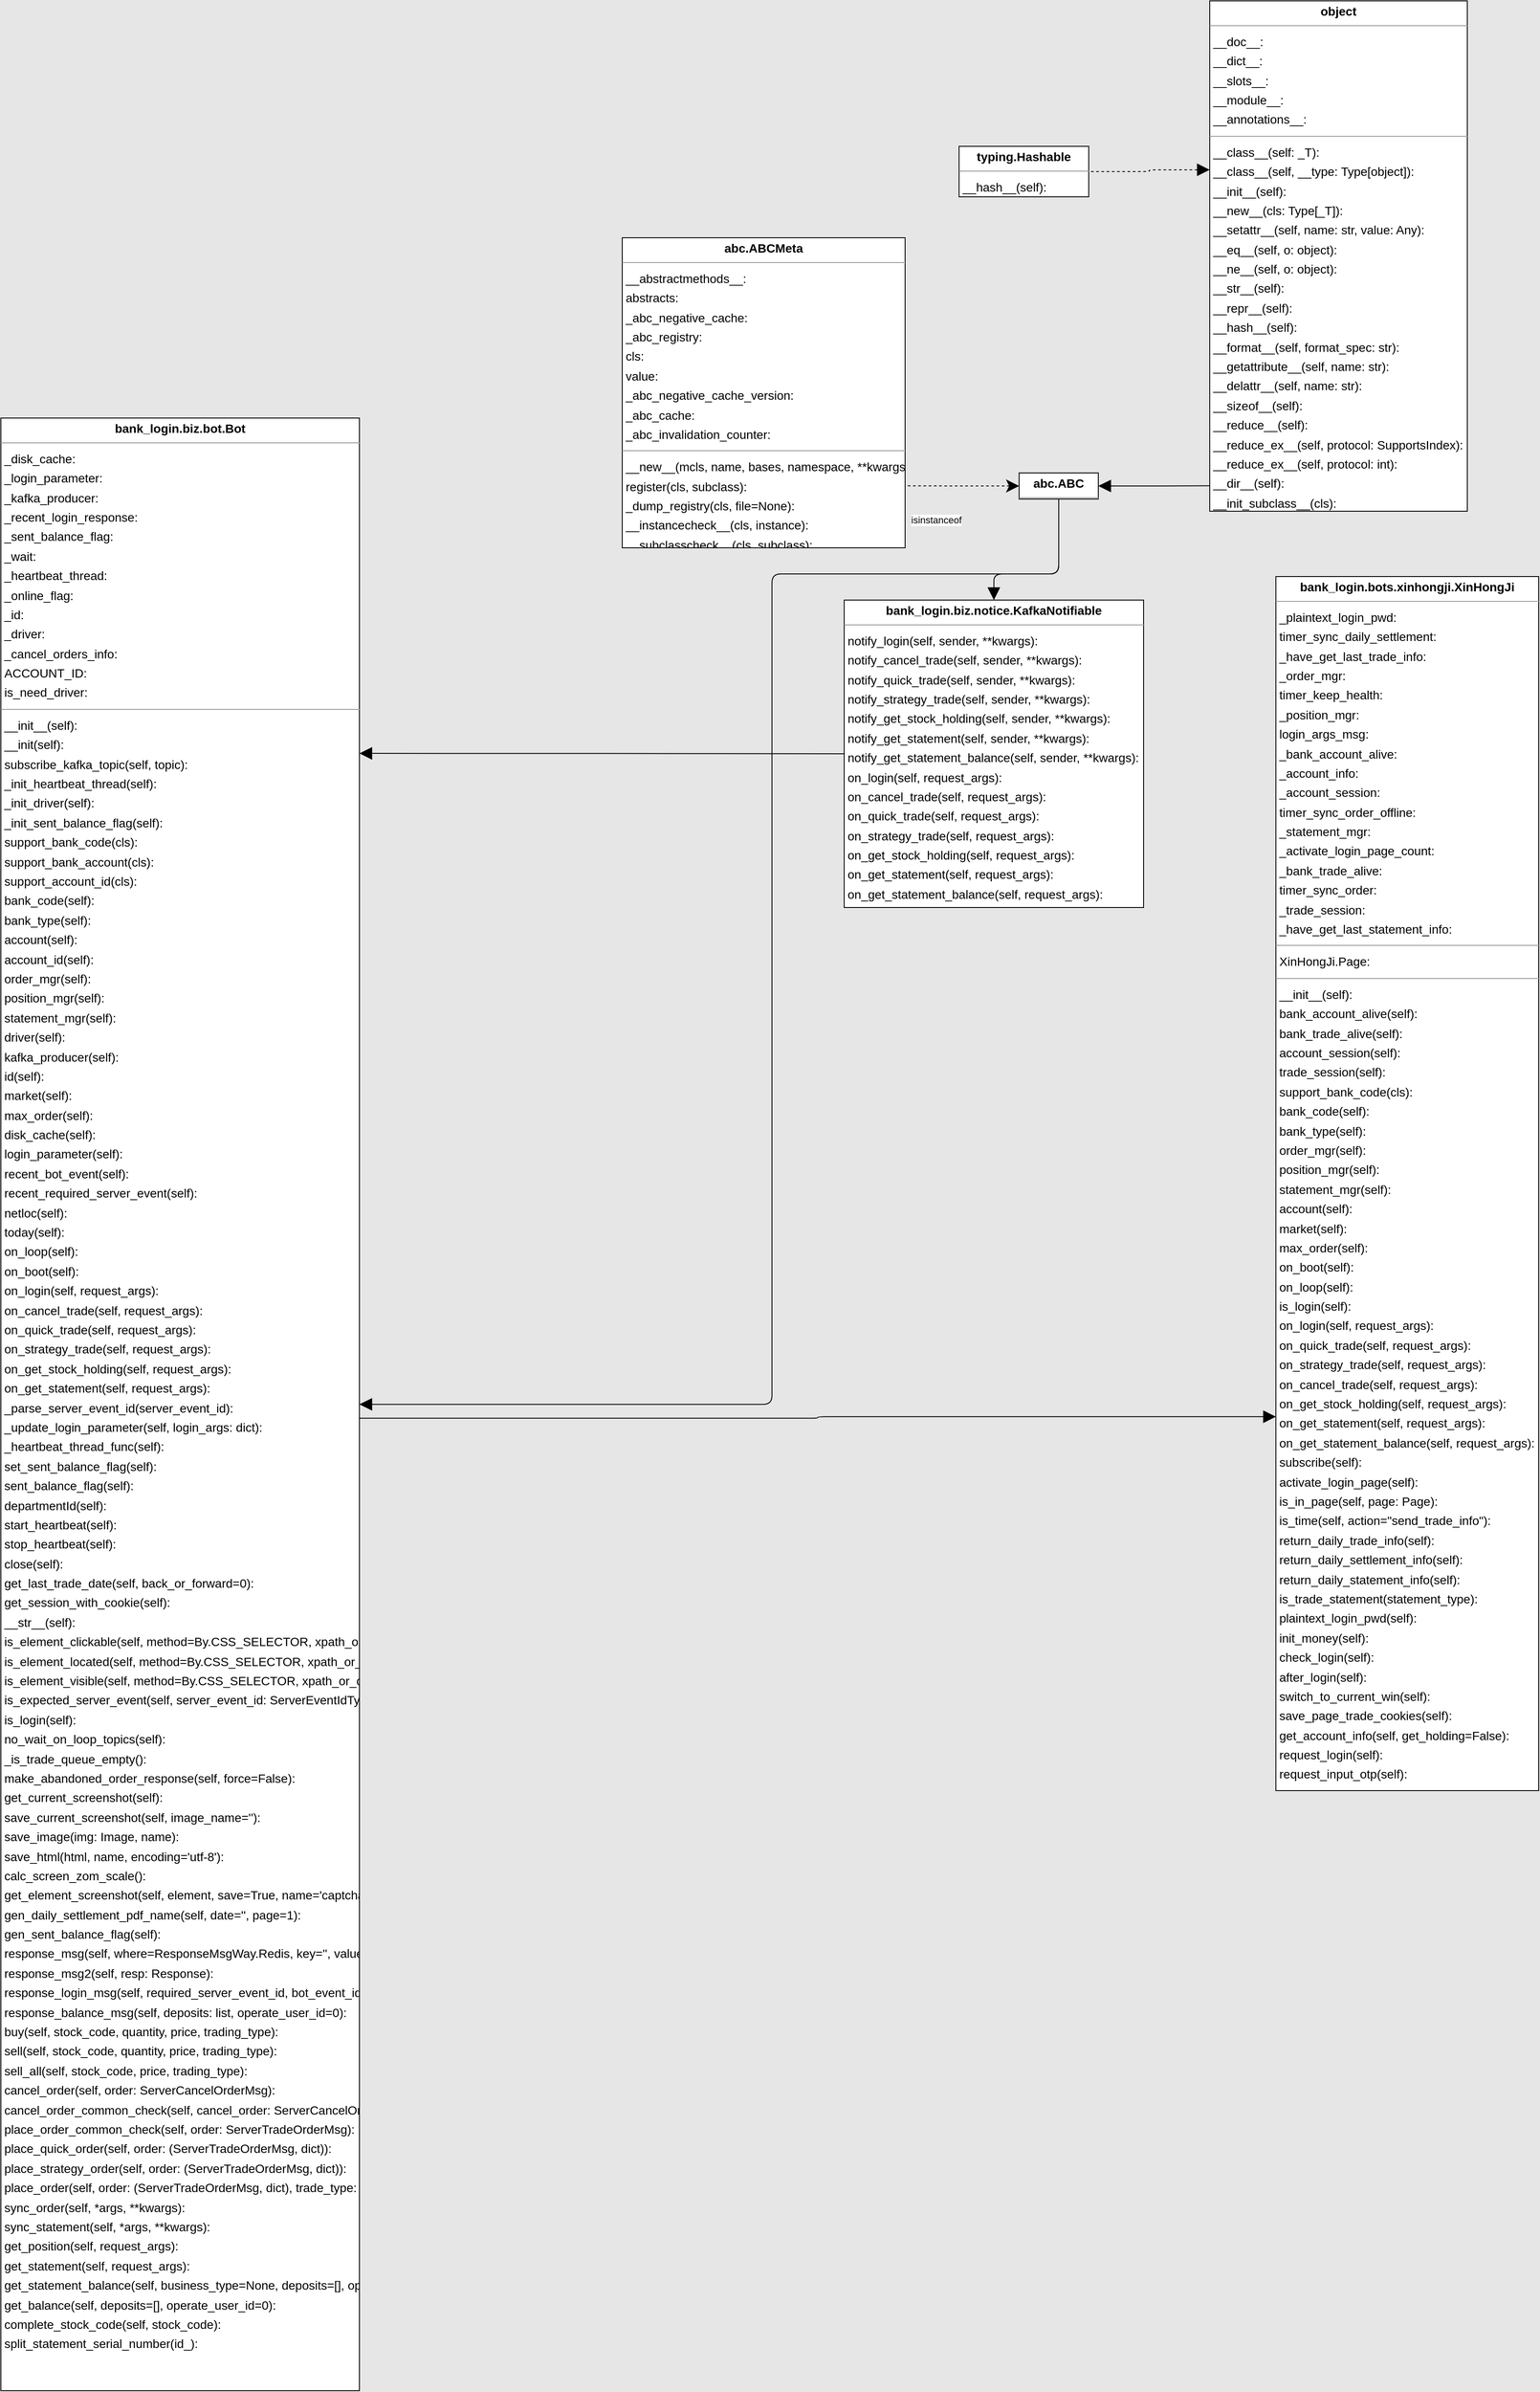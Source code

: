 <mxfile version="20.4.0" type="github">
  <diagram id="HNIBh7hFgDvnO9I5xE05" name="第 1 页">
    <mxGraphModel dx="2845" dy="1793" grid="1" gridSize="10" guides="1" tooltips="1" connect="1" arrows="1" fold="1" page="0" pageScale="1" pageWidth="827" pageHeight="1169" background="#E6E6E6" math="0" shadow="0">
      <root>
        <mxCell id="0" />
        <mxCell id="1" parent="0" />
        <mxCell id="node5" value="&lt;p style=&quot;margin:0px;margin-top:4px;text-align:center;&quot;&gt;&lt;b&gt;abc.ABC&lt;/b&gt;&lt;/p&gt;&lt;hr size=&quot;1&quot;/&gt;" style="verticalAlign=top;align=left;overflow=fill;fontSize=14;fontFamily=Helvetica;html=1;rounded=0;shadow=0;comic=0;labelBackgroundColor=none;strokeWidth=1;" parent="1" vertex="1">
          <mxGeometry x="1025" y="529" width="91" height="30" as="geometry" />
        </mxCell>
        <mxCell id="node6" value="&lt;p style=&quot;margin:0px;margin-top:4px;text-align:center;&quot;&gt;&lt;b&gt;abc.ABCMeta&lt;/b&gt;&lt;/p&gt;&lt;hr size=&quot;1&quot;/&gt;&lt;p style=&quot;margin:0 0 0 4px;line-height:1.6;&quot;&gt; __abstractmethods__: &lt;br/&gt; abstracts: &lt;br/&gt; _abc_negative_cache: &lt;br/&gt; _abc_registry: &lt;br/&gt; cls: &lt;br/&gt; value: &lt;br/&gt; _abc_negative_cache_version: &lt;br/&gt; _abc_cache: &lt;br/&gt; _abc_invalidation_counter: &lt;/p&gt;&lt;hr size=&quot;1&quot;/&gt;&lt;p style=&quot;margin:0 0 0 4px;line-height:1.6;&quot;&gt; __new__(mcls, name, bases, namespace, **kwargs): &lt;br/&gt; register(cls, subclass): &lt;br/&gt; _dump_registry(cls, file=None): &lt;br/&gt; __instancecheck__(cls, instance): &lt;br/&gt; __subclasscheck__(cls, subclass): &lt;/p&gt;" style="verticalAlign=top;align=left;overflow=fill;fontSize=14;fontFamily=Helvetica;html=1;rounded=0;shadow=0;comic=0;labelBackgroundColor=none;strokeWidth=1;" parent="1" vertex="1">
          <mxGeometry x="569" y="259" width="325" height="356" as="geometry" />
        </mxCell>
        <mxCell id="node1" value="&lt;p style=&quot;margin:0px;margin-top:4px;text-align:center;&quot;&gt;&lt;b&gt;bank_login.biz.bot.Bot&lt;/b&gt;&lt;/p&gt;&lt;hr size=&quot;1&quot;/&gt;&lt;p style=&quot;margin:0 0 0 4px;line-height:1.6;&quot;&gt; _disk_cache: &lt;br/&gt; _login_parameter: &lt;br/&gt; _kafka_producer: &lt;br/&gt; _recent_login_response: &lt;br/&gt; _sent_balance_flag: &lt;br/&gt; _wait: &lt;br/&gt; _heartbeat_thread: &lt;br/&gt; _online_flag: &lt;br/&gt; _id: &lt;br/&gt; _driver: &lt;br/&gt; _cancel_orders_info: &lt;br/&gt; ACCOUNT_ID: &lt;br/&gt; is_need_driver: &lt;/p&gt;&lt;hr size=&quot;1&quot;/&gt;&lt;p style=&quot;margin:0 0 0 4px;line-height:1.6;&quot;&gt; __init__(self): &lt;br/&gt; __init(self): &lt;br/&gt; subscribe_kafka_topic(self, topic): &lt;br/&gt; _init_heartbeat_thread(self): &lt;br/&gt; _init_driver(self): &lt;br/&gt; _init_sent_balance_flag(self): &lt;br/&gt; support_bank_code(cls): &lt;br/&gt; support_bank_account(cls): &lt;br/&gt; support_account_id(cls): &lt;br/&gt; bank_code(self): &lt;br/&gt; bank_type(self): &lt;br/&gt; account(self): &lt;br/&gt; account_id(self): &lt;br/&gt; order_mgr(self): &lt;br/&gt; position_mgr(self): &lt;br/&gt; statement_mgr(self): &lt;br/&gt; driver(self): &lt;br/&gt; kafka_producer(self): &lt;br/&gt; id(self): &lt;br/&gt; market(self): &lt;br/&gt; max_order(self): &lt;br/&gt; disk_cache(self): &lt;br/&gt; login_parameter(self): &lt;br/&gt; recent_bot_event(self): &lt;br/&gt; recent_required_server_event(self): &lt;br/&gt; netloc(self): &lt;br/&gt; today(self): &lt;br/&gt; on_loop(self): &lt;br/&gt; on_boot(self): &lt;br/&gt; on_login(self, request_args): &lt;br/&gt; on_cancel_trade(self, request_args): &lt;br/&gt; on_quick_trade(self, request_args): &lt;br/&gt; on_strategy_trade(self, request_args): &lt;br/&gt; on_get_stock_holding(self, request_args): &lt;br/&gt; on_get_statement(self, request_args): &lt;br/&gt; _parse_server_event_id(server_event_id): &lt;br/&gt; _update_login_parameter(self, login_args: dict): &lt;br/&gt; _heartbeat_thread_func(self): &lt;br/&gt; set_sent_balance_flag(self): &lt;br/&gt; sent_balance_flag(self): &lt;br/&gt; departmentId(self): &lt;br/&gt; start_heartbeat(self): &lt;br/&gt; stop_heartbeat(self): &lt;br/&gt; close(self): &lt;br/&gt; get_last_trade_date(self, back_or_forward=0): &lt;br/&gt; get_session_with_cookie(self): &lt;br/&gt; __str__(self): &lt;br/&gt; is_element_clickable(self, method=By.CSS_SELECTOR, xpath_or_css_str=&amp;#39;&amp;#39;,                              wait_time=_EXPLICIT_WAIT_TIME): &lt;br/&gt; is_element_located(self, method=By.CSS_SELECTOR, xpath_or_css_str=&amp;#39;&amp;#39;,                            wait_time=_EXPLICIT_WAIT_TIME): &lt;br/&gt; is_element_visible(self, method=By.CSS_SELECTOR, xpath_or_css_str=&amp;#39;&amp;#39;,                            wait_time=_EXPLICIT_WAIT_TIME): &lt;br/&gt; is_expected_server_event(self, server_event_id: ServerEventIdType): &lt;br/&gt; is_login(self): &lt;br/&gt; no_wait_on_loop_topics(self): &lt;br/&gt; _is_trade_queue_empty(): &lt;br/&gt; make_abandoned_order_response(self, force=False): &lt;br/&gt; get_current_screenshot(self): &lt;br/&gt; save_current_screenshot(self, image_name=&amp;#39;&amp;#39;): &lt;br/&gt; save_image(img: Image, name): &lt;br/&gt; save_html(html, name, encoding=&amp;#39;utf-8&amp;#39;): &lt;br/&gt; calc_screen_zom_scale(): &lt;br/&gt; get_element_screenshot(self, element, save=True, name=&amp;#39;captcha&amp;#39;): &lt;br/&gt; gen_daily_settlement_pdf_name(self, date=&amp;#39;&amp;#39;, page=1): &lt;br/&gt; gen_sent_balance_flag(self): &lt;br/&gt; response_msg(self, where=ResponseMsgWay.Redis, key=&amp;#39;&amp;#39;, value=&amp;#39;&amp;#39;,                      expire=3, replace_double_quotes_to_single=True): &lt;br/&gt; response_msg2(self, resp: Response): &lt;br/&gt; response_login_msg(self, required_server_event_id, bot_event_id=BotEventIdType.Other,                            verification_code=&amp;#39;&amp;#39;, phone_suffix=&amp;#39;&amp;#39;, verify_types=[],                            errorMsg=&amp;#39;&amp;#39;, data=dict()): &lt;br/&gt; response_balance_msg(self, deposits: list, operate_user_id=0): &lt;br/&gt; buy(self, stock_code, quantity, price, trading_type): &lt;br/&gt; sell(self, stock_code, quantity, price, trading_type): &lt;br/&gt; sell_all(self, stock_code, price, trading_type): &lt;br/&gt; cancel_order(self, order: ServerCancelOrderMsg): &lt;br/&gt; cancel_order_common_check(self, cancel_order: ServerCancelOrderMsg): &lt;br/&gt; place_order_common_check(self, order: ServerTradeOrderMsg): &lt;br/&gt; place_quick_order(self, order: (ServerTradeOrderMsg, dict)): &lt;br/&gt; place_strategy_order(self, order: (ServerTradeOrderMsg, dict)): &lt;br/&gt; place_order(self, order: (ServerTradeOrderMsg, dict), trade_type: KafkaMsgType): &lt;br/&gt; sync_order(self, *args, **kwargs): &lt;br/&gt; sync_statement(self, *args, **kwargs): &lt;br/&gt; get_position(self, request_args): &lt;br/&gt; get_statement(self, request_args): &lt;br/&gt; get_statement_balance(self, business_type=None, deposits=[], operate_user_id=0): &lt;br/&gt; get_balance(self, deposits=[], operate_user_id=0): &lt;br/&gt; complete_stock_code(self, stock_code): &lt;br/&gt; split_statement_serial_number(id_): &lt;/p&gt;" style="verticalAlign=top;align=left;overflow=fill;fontSize=14;fontFamily=Helvetica;html=1;rounded=0;shadow=0;comic=0;labelBackgroundColor=none;strokeWidth=1;" parent="1" vertex="1">
          <mxGeometry x="-145" y="466" width="412" height="2265" as="geometry" />
        </mxCell>
        <mxCell id="node4" value="&lt;p style=&quot;margin:0px;margin-top:4px;text-align:center;&quot;&gt;&lt;b&gt;bank_login.biz.notice.KafkaNotifiable&lt;/b&gt;&lt;/p&gt;&lt;hr size=&quot;1&quot;/&gt;&lt;p style=&quot;margin:0 0 0 4px;line-height:1.6;&quot;&gt; notify_login(self, sender, **kwargs): &lt;br/&gt; notify_cancel_trade(self, sender, **kwargs): &lt;br/&gt; notify_quick_trade(self, sender, **kwargs): &lt;br/&gt; notify_strategy_trade(self, sender, **kwargs): &lt;br/&gt; notify_get_stock_holding(self, sender, **kwargs): &lt;br/&gt; notify_get_statement(self, sender, **kwargs): &lt;br/&gt; notify_get_statement_balance(self, sender, **kwargs): &lt;br/&gt; on_login(self, request_args): &lt;br/&gt; on_cancel_trade(self, request_args): &lt;br/&gt; on_quick_trade(self, request_args): &lt;br/&gt; on_strategy_trade(self, request_args): &lt;br/&gt; on_get_stock_holding(self, request_args): &lt;br/&gt; on_get_statement(self, request_args): &lt;br/&gt; on_get_statement_balance(self, request_args): &lt;/p&gt;" style="verticalAlign=top;align=left;overflow=fill;fontSize=14;fontFamily=Helvetica;html=1;rounded=0;shadow=0;comic=0;labelBackgroundColor=none;strokeWidth=1;" parent="1" vertex="1">
          <mxGeometry x="824" y="675" width="344" height="353" as="geometry" />
        </mxCell>
        <mxCell id="node0" value="&lt;p style=&quot;margin:0px;margin-top:4px;text-align:center;&quot;&gt;&lt;b&gt;bank_login.bots.xinhongji.XinHongJi&lt;/b&gt;&lt;/p&gt;&lt;hr size=&quot;1&quot;/&gt;&lt;p style=&quot;margin:0 0 0 4px;line-height:1.6;&quot;&gt; _plaintext_login_pwd: &lt;br/&gt; timer_sync_daily_settlement: &lt;br/&gt; _have_get_last_trade_info: &lt;br/&gt; _order_mgr: &lt;br/&gt; timer_keep_health: &lt;br/&gt; _position_mgr: &lt;br/&gt; login_args_msg: &lt;br/&gt; _bank_account_alive: &lt;br/&gt; _account_info: &lt;br/&gt; _account_session: &lt;br/&gt; timer_sync_order_offline: &lt;br/&gt; _statement_mgr: &lt;br/&gt; _activate_login_page_count: &lt;br/&gt; _bank_trade_alive: &lt;br/&gt; timer_sync_order: &lt;br/&gt; _trade_session: &lt;br/&gt; _have_get_last_statement_info: &lt;/p&gt;&lt;hr size=&quot;1&quot;/&gt;&lt;p style=&quot;margin:0 0 0 4px;line-height:1.6;&quot;&gt; XinHongJi.Page: &lt;/p&gt;&lt;hr size=&quot;1&quot;/&gt;&lt;p style=&quot;margin:0 0 0 4px;line-height:1.6;&quot;&gt; __init__(self): &lt;br/&gt; bank_account_alive(self): &lt;br/&gt; bank_trade_alive(self): &lt;br/&gt; account_session(self): &lt;br/&gt; trade_session(self): &lt;br/&gt; support_bank_code(cls): &lt;br/&gt; bank_code(self): &lt;br/&gt; bank_type(self): &lt;br/&gt; order_mgr(self): &lt;br/&gt; position_mgr(self): &lt;br/&gt; statement_mgr(self): &lt;br/&gt; account(self): &lt;br/&gt; market(self): &lt;br/&gt; max_order(self): &lt;br/&gt; on_boot(self): &lt;br/&gt; on_loop(self): &lt;br/&gt; is_login(self): &lt;br/&gt; on_login(self, request_args): &lt;br/&gt; on_quick_trade(self, request_args): &lt;br/&gt; on_strategy_trade(self, request_args): &lt;br/&gt; on_cancel_trade(self, request_args): &lt;br/&gt; on_get_stock_holding(self, request_args): &lt;br/&gt; on_get_statement(self, request_args): &lt;br/&gt; on_get_statement_balance(self, request_args): &lt;br/&gt; subscribe(self): &lt;br/&gt; activate_login_page(self): &lt;br/&gt; is_in_page(self, page: Page): &lt;br/&gt; is_time(self, action=&amp;quot;send_trade_info&amp;quot;): &lt;br/&gt; return_daily_trade_info(self): &lt;br/&gt; return_daily_settlement_info(self): &lt;br/&gt; return_daily_statement_info(self): &lt;br/&gt; is_trade_statement(statement_type): &lt;br/&gt; plaintext_login_pwd(self): &lt;br/&gt; init_money(self): &lt;br/&gt; check_login(self): &lt;br/&gt; after_login(self): &lt;br/&gt; switch_to_current_win(self): &lt;br/&gt; save_page_trade_cookies(self): &lt;br/&gt; get_account_info(self, get_holding=False): &lt;br/&gt; request_login(self): &lt;br/&gt; request_input_otp(self): &lt;/p&gt;" style="verticalAlign=top;align=left;overflow=fill;fontSize=14;fontFamily=Helvetica;html=1;rounded=0;shadow=0;comic=0;labelBackgroundColor=none;strokeWidth=1;" parent="1" vertex="1">
          <mxGeometry x="1320" y="648" width="302" height="1394" as="geometry" />
        </mxCell>
        <mxCell id="node2" value="&lt;p style=&quot;margin:0px;margin-top:4px;text-align:center;&quot;&gt;&lt;b&gt;object&lt;/b&gt;&lt;/p&gt;&lt;hr size=&quot;1&quot;/&gt;&lt;p style=&quot;margin:0 0 0 4px;line-height:1.6;&quot;&gt; __doc__: &lt;br/&gt; __dict__: &lt;br/&gt; __slots__: &lt;br/&gt; __module__: &lt;br/&gt; __annotations__: &lt;/p&gt;&lt;hr size=&quot;1&quot;/&gt;&lt;p style=&quot;margin:0 0 0 4px;line-height:1.6;&quot;&gt; __class__(self: _T): &lt;br/&gt; __class__(self, __type: Type[object]): &lt;br/&gt; __init__(self): &lt;br/&gt; __new__(cls: Type[_T]): &lt;br/&gt; __setattr__(self, name: str, value: Any): &lt;br/&gt; __eq__(self, o: object): &lt;br/&gt; __ne__(self, o: object): &lt;br/&gt; __str__(self): &lt;br/&gt; __repr__(self): &lt;br/&gt; __hash__(self): &lt;br/&gt; __format__(self, format_spec: str): &lt;br/&gt; __getattribute__(self, name: str): &lt;br/&gt; __delattr__(self, name: str): &lt;br/&gt; __sizeof__(self): &lt;br/&gt; __reduce__(self): &lt;br/&gt; __reduce_ex__(self, protocol: SupportsIndex): &lt;br/&gt; __reduce_ex__(self, protocol: int): &lt;br/&gt; __dir__(self): &lt;br/&gt; __init_subclass__(cls): &lt;/p&gt;" style="verticalAlign=top;align=left;overflow=fill;fontSize=14;fontFamily=Helvetica;html=1;rounded=0;shadow=0;comic=0;labelBackgroundColor=none;strokeWidth=1;" parent="1" vertex="1">
          <mxGeometry x="1244" y="-13" width="296" height="586" as="geometry" />
        </mxCell>
        <mxCell id="node3" value="&lt;p style=&quot;margin:0px;margin-top:4px;text-align:center;&quot;&gt;&lt;b&gt;typing.Hashable&lt;/b&gt;&lt;/p&gt;&lt;hr size=&quot;1&quot;/&gt;&lt;p style=&quot;margin:0 0 0 4px;line-height:1.6;&quot;&gt; __hash__(self): &lt;/p&gt;" style="verticalAlign=top;align=left;overflow=fill;fontSize=14;fontFamily=Helvetica;html=1;rounded=0;shadow=0;comic=0;labelBackgroundColor=none;strokeWidth=1;" parent="1" vertex="1">
          <mxGeometry x="956" y="154" width="149" height="58" as="geometry" />
        </mxCell>
        <mxCell id="edge5" value="" style="html=1;rounded=1;edgeStyle=orthogonalEdgeStyle;dashed=1;startArrow=classic;startSize=12;endArrow=none;exitX=0.000;exitY=0.500;exitDx=0;exitDy=0;entryX=1.000;entryY=0.800;entryDx=0;entryDy=0;" parent="1" source="node5" target="node6" edge="1">
          <mxGeometry width="50" height="50" relative="1" as="geometry">
            <Array as="points" />
          </mxGeometry>
        </mxCell>
        <mxCell id="label34" value="isinstanceof" style="edgeLabel;resizable=0;html=1;align=left;verticalAlign=top;" parent="edge5" vertex="1" connectable="0">
          <mxGeometry x="899" y="570" as="geometry" />
        </mxCell>
        <mxCell id="edge4" value="" style="html=1;rounded=1;edgeStyle=orthogonalEdgeStyle;dashed=0;startArrow=block;startSize=12;endArrow=none;exitX=1.000;exitY=0.500;exitDx=0;exitDy=0;entryX=0.000;entryY=0.950;entryDx=0;entryDy=0;" parent="1" source="node5" target="node2" edge="1">
          <mxGeometry width="50" height="50" relative="1" as="geometry">
            <Array as="points" />
          </mxGeometry>
        </mxCell>
        <mxCell id="edge6" value="" style="html=1;rounded=1;edgeStyle=orthogonalEdgeStyle;dashed=0;startArrow=block;startSize=12;endArrow=none;exitX=1.000;exitY=0.500;exitDx=0;exitDy=0;entryX=0.500;entryY=1.002;entryDx=0;entryDy=0;" parent="1" source="node1" target="node5" edge="1">
          <mxGeometry width="50" height="50" relative="1" as="geometry">
            <Array as="points">
              <mxPoint x="741" y="1598" />
              <mxPoint x="741" y="645" />
              <mxPoint x="1071" y="645" />
            </Array>
          </mxGeometry>
        </mxCell>
        <mxCell id="edge1" value="" style="html=1;rounded=1;edgeStyle=orthogonalEdgeStyle;dashed=0;startArrow=block;startSize=12;endArrow=none;exitX=1.000;exitY=0.170;exitDx=0;exitDy=0;entryX=0.000;entryY=0.500;entryDx=0;entryDy=0;" parent="1" source="node1" target="node4" edge="1">
          <mxGeometry width="50" height="50" relative="1" as="geometry">
            <Array as="points" />
          </mxGeometry>
        </mxCell>
        <mxCell id="edge3" value="" style="html=1;rounded=1;edgeStyle=orthogonalEdgeStyle;dashed=0;startArrow=block;startSize=12;endArrow=none;exitX=0.500;exitY=0.000;exitDx=0;exitDy=0;entryX=0.500;entryY=1.002;entryDx=0;entryDy=0;" parent="1" source="node4" target="node5" edge="1">
          <mxGeometry width="50" height="50" relative="1" as="geometry">
            <Array as="points">
              <mxPoint x="996" y="645" />
              <mxPoint x="1071" y="645" />
            </Array>
          </mxGeometry>
        </mxCell>
        <mxCell id="edge0" value="" style="html=1;rounded=1;edgeStyle=orthogonalEdgeStyle;dashed=0;startArrow=block;startSize=12;endArrow=none;exitX=0.000;exitY=0.692;exitDx=0;exitDy=0;entryX=1.000;entryY=0.507;entryDx=0;entryDy=0;" parent="1" source="node0" target="node1" edge="1">
          <mxGeometry width="50" height="50" relative="1" as="geometry">
            <Array as="points" />
          </mxGeometry>
        </mxCell>
        <mxCell id="edge2" value="" style="html=1;rounded=1;edgeStyle=orthogonalEdgeStyle;dashed=1;startArrow=block;startSize=12;endArrow=none;exitX=0.000;exitY=0.331;exitDx=0;exitDy=0;entryX=1.000;entryY=0.500;entryDx=0;entryDy=0;" parent="1" source="node2" target="node3" edge="1">
          <mxGeometry width="50" height="50" relative="1" as="geometry">
            <Array as="points" />
          </mxGeometry>
        </mxCell>
      </root>
    </mxGraphModel>
  </diagram>
</mxfile>
